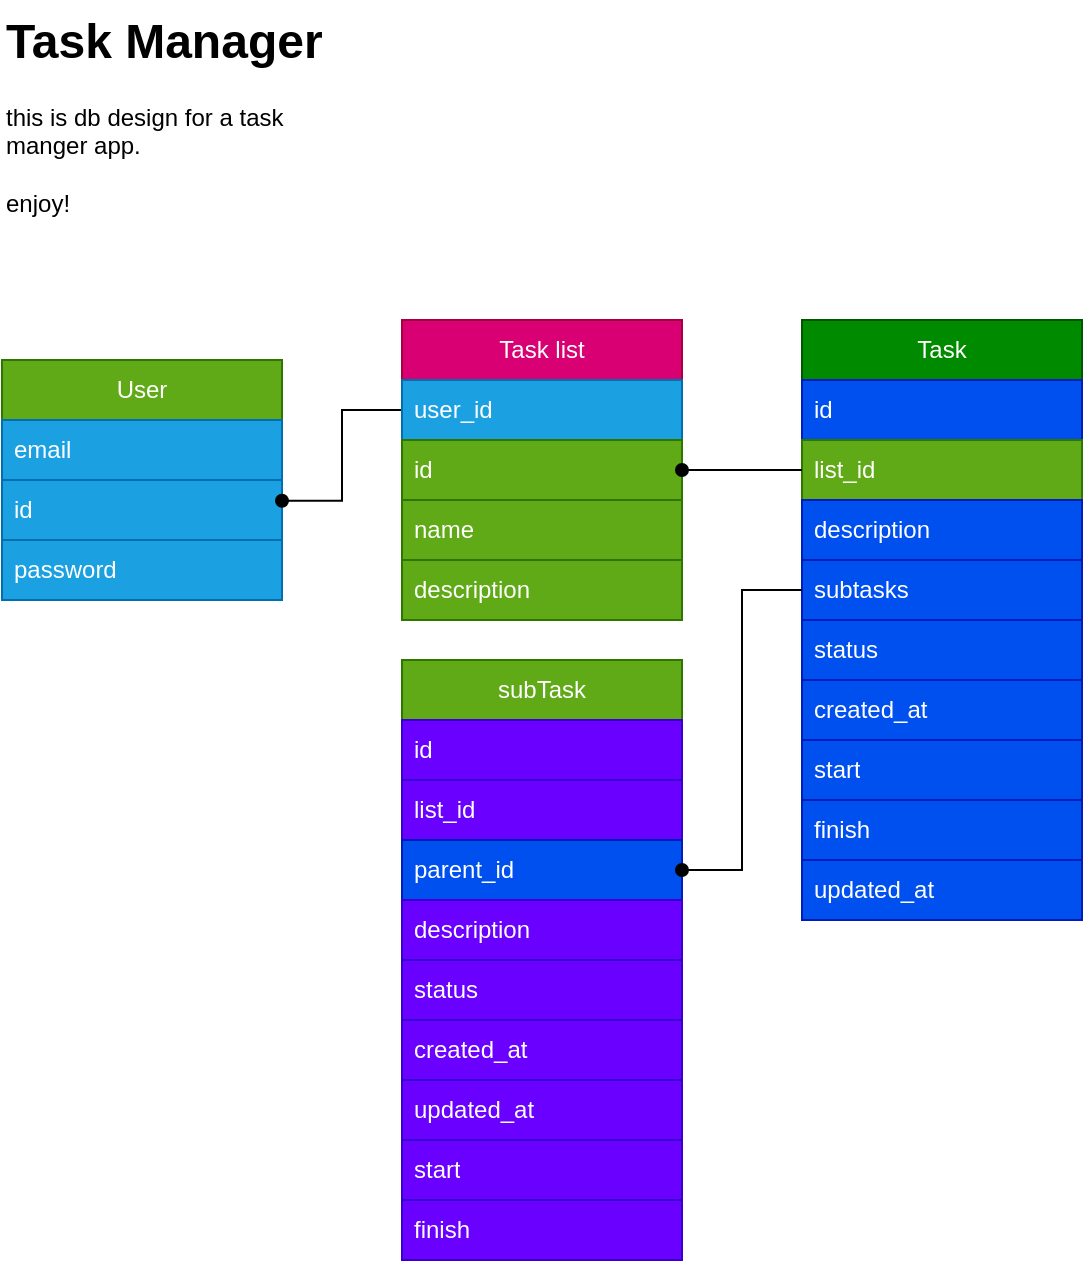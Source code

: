 <mxfile version="24.7.17">
  <diagram name="Page-1" id="aji34595ORK5RPI0AUSw">
    <mxGraphModel dx="875" dy="525" grid="1" gridSize="10" guides="1" tooltips="1" connect="1" arrows="1" fold="1" page="1" pageScale="1" pageWidth="850" pageHeight="1100" math="0" shadow="0">
      <root>
        <mxCell id="0" />
        <mxCell id="1" parent="0" />
        <mxCell id="OWQ_GVHW3374k3z6EjGO-1" value="User" style="swimlane;fontStyle=0;childLayout=stackLayout;horizontal=1;startSize=30;horizontalStack=0;resizeParent=1;resizeParentMax=0;resizeLast=0;collapsible=1;marginBottom=0;whiteSpace=wrap;html=1;fillColor=#60a917;fontColor=#ffffff;strokeColor=#2D7600;" parent="1" vertex="1">
          <mxGeometry x="120" y="220" width="140" height="120" as="geometry" />
        </mxCell>
        <mxCell id="OWQ_GVHW3374k3z6EjGO-2" value="email" style="text;strokeColor=#006EAF;fillColor=#1ba1e2;align=left;verticalAlign=middle;spacingLeft=4;spacingRight=4;overflow=hidden;points=[[0,0.5],[1,0.5]];portConstraint=eastwest;rotatable=0;whiteSpace=wrap;html=1;fontColor=#ffffff;" parent="OWQ_GVHW3374k3z6EjGO-1" vertex="1">
          <mxGeometry y="30" width="140" height="30" as="geometry" />
        </mxCell>
        <mxCell id="OWQ_GVHW3374k3z6EjGO-4" value="id" style="text;strokeColor=#006EAF;fillColor=#1ba1e2;align=left;verticalAlign=middle;spacingLeft=4;spacingRight=4;overflow=hidden;points=[[0,0.5],[1,0.5]];portConstraint=eastwest;rotatable=0;whiteSpace=wrap;html=1;fontColor=#ffffff;" parent="OWQ_GVHW3374k3z6EjGO-1" vertex="1">
          <mxGeometry y="60" width="140" height="30" as="geometry" />
        </mxCell>
        <mxCell id="OWQ_GVHW3374k3z6EjGO-3" value="password" style="text;strokeColor=#006EAF;fillColor=#1ba1e2;align=left;verticalAlign=middle;spacingLeft=4;spacingRight=4;overflow=hidden;points=[[0,0.5],[1,0.5]];portConstraint=eastwest;rotatable=0;whiteSpace=wrap;html=1;fontColor=#ffffff;" parent="OWQ_GVHW3374k3z6EjGO-1" vertex="1">
          <mxGeometry y="90" width="140" height="30" as="geometry" />
        </mxCell>
        <mxCell id="OWQ_GVHW3374k3z6EjGO-5" value="Task" style="swimlane;fontStyle=0;childLayout=stackLayout;horizontal=1;startSize=30;horizontalStack=0;resizeParent=1;resizeParentMax=0;resizeLast=0;collapsible=1;marginBottom=0;whiteSpace=wrap;html=1;fillColor=#008a00;fontColor=#ffffff;strokeColor=#005700;" parent="1" vertex="1">
          <mxGeometry x="520" y="200" width="140" height="300" as="geometry" />
        </mxCell>
        <mxCell id="OWQ_GVHW3374k3z6EjGO-6" value="id" style="text;strokeColor=#001DBC;fillColor=#0050ef;align=left;verticalAlign=middle;spacingLeft=4;spacingRight=4;overflow=hidden;points=[[0,0.5],[1,0.5]];portConstraint=eastwest;rotatable=0;whiteSpace=wrap;html=1;fontColor=#ffffff;" parent="OWQ_GVHW3374k3z6EjGO-5" vertex="1">
          <mxGeometry y="30" width="140" height="30" as="geometry" />
        </mxCell>
        <mxCell id="2oAaBlwY77pt5t3yY4y6-5" value="list_id" style="text;strokeColor=#2D7600;fillColor=#60a917;align=left;verticalAlign=middle;spacingLeft=4;spacingRight=4;overflow=hidden;points=[[0,0.5],[1,0.5]];portConstraint=eastwest;rotatable=0;whiteSpace=wrap;html=1;fontColor=#ffffff;" vertex="1" parent="OWQ_GVHW3374k3z6EjGO-5">
          <mxGeometry y="60" width="140" height="30" as="geometry" />
        </mxCell>
        <mxCell id="OWQ_GVHW3374k3z6EjGO-7" value="description" style="text;strokeColor=#001DBC;fillColor=#0050ef;align=left;verticalAlign=middle;spacingLeft=4;spacingRight=4;overflow=hidden;points=[[0,0.5],[1,0.5]];portConstraint=eastwest;rotatable=0;whiteSpace=wrap;html=1;fontColor=#ffffff;" parent="OWQ_GVHW3374k3z6EjGO-5" vertex="1">
          <mxGeometry y="90" width="140" height="30" as="geometry" />
        </mxCell>
        <mxCell id="OWQ_GVHW3374k3z6EjGO-11" value="subtasks" style="text;strokeColor=#001DBC;fillColor=#0050ef;align=left;verticalAlign=middle;spacingLeft=4;spacingRight=4;overflow=hidden;points=[[0,0.5],[1,0.5]];portConstraint=eastwest;rotatable=0;whiteSpace=wrap;html=1;fontColor=#ffffff;" parent="OWQ_GVHW3374k3z6EjGO-5" vertex="1">
          <mxGeometry y="120" width="140" height="30" as="geometry" />
        </mxCell>
        <mxCell id="OWQ_GVHW3374k3z6EjGO-8" value="status" style="text;strokeColor=#001DBC;fillColor=#0050ef;align=left;verticalAlign=middle;spacingLeft=4;spacingRight=4;overflow=hidden;points=[[0,0.5],[1,0.5]];portConstraint=eastwest;rotatable=0;whiteSpace=wrap;html=1;fontColor=#ffffff;" parent="OWQ_GVHW3374k3z6EjGO-5" vertex="1">
          <mxGeometry y="150" width="140" height="30" as="geometry" />
        </mxCell>
        <mxCell id="OWQ_GVHW3374k3z6EjGO-9" value="created_at" style="text;strokeColor=#001DBC;fillColor=#0050ef;align=left;verticalAlign=middle;spacingLeft=4;spacingRight=4;overflow=hidden;points=[[0,0.5],[1,0.5]];portConstraint=eastwest;rotatable=0;whiteSpace=wrap;html=1;fontColor=#ffffff;" parent="OWQ_GVHW3374k3z6EjGO-5" vertex="1">
          <mxGeometry y="180" width="140" height="30" as="geometry" />
        </mxCell>
        <mxCell id="2oAaBlwY77pt5t3yY4y6-8" value="start" style="text;strokeColor=#001DBC;fillColor=#0050ef;align=left;verticalAlign=middle;spacingLeft=4;spacingRight=4;overflow=hidden;points=[[0,0.5],[1,0.5]];portConstraint=eastwest;rotatable=0;whiteSpace=wrap;html=1;fontColor=#ffffff;" vertex="1" parent="OWQ_GVHW3374k3z6EjGO-5">
          <mxGeometry y="210" width="140" height="30" as="geometry" />
        </mxCell>
        <mxCell id="2oAaBlwY77pt5t3yY4y6-9" value="finish" style="text;strokeColor=#001DBC;fillColor=#0050ef;align=left;verticalAlign=middle;spacingLeft=4;spacingRight=4;overflow=hidden;points=[[0,0.5],[1,0.5]];portConstraint=eastwest;rotatable=0;whiteSpace=wrap;html=1;fontColor=#ffffff;" vertex="1" parent="OWQ_GVHW3374k3z6EjGO-5">
          <mxGeometry y="240" width="140" height="30" as="geometry" />
        </mxCell>
        <mxCell id="OWQ_GVHW3374k3z6EjGO-23" value="updated_at" style="text;strokeColor=#001DBC;fillColor=#0050ef;align=left;verticalAlign=middle;spacingLeft=4;spacingRight=4;overflow=hidden;points=[[0,0.5],[1,0.5]];portConstraint=eastwest;rotatable=0;whiteSpace=wrap;html=1;fontColor=#ffffff;" parent="OWQ_GVHW3374k3z6EjGO-5" vertex="1">
          <mxGeometry y="270" width="140" height="30" as="geometry" />
        </mxCell>
        <mxCell id="OWQ_GVHW3374k3z6EjGO-13" style="edgeStyle=orthogonalEdgeStyle;rounded=0;orthogonalLoop=1;jettySize=auto;html=1;entryX=1;entryY=0.347;entryDx=0;entryDy=0;entryPerimeter=0;endArrow=oval;endFill=1;" parent="1" source="OWQ_GVHW3374k3z6EjGO-12" target="OWQ_GVHW3374k3z6EjGO-4" edge="1">
          <mxGeometry relative="1" as="geometry" />
        </mxCell>
        <mxCell id="OWQ_GVHW3374k3z6EjGO-14" value="subTask" style="swimlane;fontStyle=0;childLayout=stackLayout;horizontal=1;startSize=30;horizontalStack=0;resizeParent=1;resizeParentMax=0;resizeLast=0;collapsible=1;marginBottom=0;whiteSpace=wrap;html=1;fillColor=#60a917;fontColor=#ffffff;strokeColor=#2D7600;" parent="1" vertex="1">
          <mxGeometry x="320" y="370" width="140" height="300" as="geometry" />
        </mxCell>
        <mxCell id="OWQ_GVHW3374k3z6EjGO-25" value="id" style="text;strokeColor=#3700CC;fillColor=#6a00ff;align=left;verticalAlign=middle;spacingLeft=4;spacingRight=4;overflow=hidden;points=[[0,0.5],[1,0.5]];portConstraint=eastwest;rotatable=0;whiteSpace=wrap;html=1;fontColor=#ffffff;" parent="OWQ_GVHW3374k3z6EjGO-14" vertex="1">
          <mxGeometry y="30" width="140" height="30" as="geometry" />
        </mxCell>
        <mxCell id="2oAaBlwY77pt5t3yY4y6-6" value="list_id" style="text;strokeColor=#3700CC;fillColor=#6a00ff;align=left;verticalAlign=middle;spacingLeft=4;spacingRight=4;overflow=hidden;points=[[0,0.5],[1,0.5]];portConstraint=eastwest;rotatable=0;whiteSpace=wrap;html=1;fontColor=#ffffff;" vertex="1" parent="OWQ_GVHW3374k3z6EjGO-14">
          <mxGeometry y="60" width="140" height="30" as="geometry" />
        </mxCell>
        <mxCell id="OWQ_GVHW3374k3z6EjGO-15" value="parent_id" style="text;strokeColor=#001DBC;fillColor=#0050ef;align=left;verticalAlign=middle;spacingLeft=4;spacingRight=4;overflow=hidden;points=[[0,0.5],[1,0.5]];portConstraint=eastwest;rotatable=0;whiteSpace=wrap;html=1;fontColor=#ffffff;" parent="OWQ_GVHW3374k3z6EjGO-14" vertex="1">
          <mxGeometry y="90" width="140" height="30" as="geometry" />
        </mxCell>
        <mxCell id="OWQ_GVHW3374k3z6EjGO-16" value="description" style="text;strokeColor=#3700CC;fillColor=#6a00ff;align=left;verticalAlign=middle;spacingLeft=4;spacingRight=4;overflow=hidden;points=[[0,0.5],[1,0.5]];portConstraint=eastwest;rotatable=0;whiteSpace=wrap;html=1;fontColor=#ffffff;" parent="OWQ_GVHW3374k3z6EjGO-14" vertex="1">
          <mxGeometry y="120" width="140" height="30" as="geometry" />
        </mxCell>
        <mxCell id="OWQ_GVHW3374k3z6EjGO-17" value="status" style="text;strokeColor=#3700CC;fillColor=#6a00ff;align=left;verticalAlign=middle;spacingLeft=4;spacingRight=4;overflow=hidden;points=[[0,0.5],[1,0.5]];portConstraint=eastwest;rotatable=0;whiteSpace=wrap;html=1;fontColor=#ffffff;" parent="OWQ_GVHW3374k3z6EjGO-14" vertex="1">
          <mxGeometry y="150" width="140" height="30" as="geometry" />
        </mxCell>
        <mxCell id="OWQ_GVHW3374k3z6EjGO-18" value="created_at" style="text;strokeColor=#3700CC;fillColor=#6a00ff;align=left;verticalAlign=middle;spacingLeft=4;spacingRight=4;overflow=hidden;points=[[0,0.5],[1,0.5]];portConstraint=eastwest;rotatable=0;whiteSpace=wrap;html=1;fontColor=#ffffff;" parent="OWQ_GVHW3374k3z6EjGO-14" vertex="1">
          <mxGeometry y="180" width="140" height="30" as="geometry" />
        </mxCell>
        <mxCell id="OWQ_GVHW3374k3z6EjGO-22" value="updated_at" style="text;strokeColor=#3700CC;fillColor=#6a00ff;align=left;verticalAlign=middle;spacingLeft=4;spacingRight=4;overflow=hidden;points=[[0,0.5],[1,0.5]];portConstraint=eastwest;rotatable=0;whiteSpace=wrap;html=1;fontColor=#ffffff;" parent="OWQ_GVHW3374k3z6EjGO-14" vertex="1">
          <mxGeometry y="210" width="140" height="30" as="geometry" />
        </mxCell>
        <mxCell id="OWQ_GVHW3374k3z6EjGO-19" value="start" style="text;strokeColor=#3700CC;fillColor=#6a00ff;align=left;verticalAlign=middle;spacingLeft=4;spacingRight=4;overflow=hidden;points=[[0,0.5],[1,0.5]];portConstraint=eastwest;rotatable=0;whiteSpace=wrap;html=1;fontColor=#ffffff;" parent="OWQ_GVHW3374k3z6EjGO-14" vertex="1">
          <mxGeometry y="240" width="140" height="30" as="geometry" />
        </mxCell>
        <mxCell id="OWQ_GVHW3374k3z6EjGO-20" value="finish" style="text;strokeColor=#3700CC;fillColor=#6a00ff;align=left;verticalAlign=middle;spacingLeft=4;spacingRight=4;overflow=hidden;points=[[0,0.5],[1,0.5]];portConstraint=eastwest;rotatable=0;whiteSpace=wrap;html=1;fontColor=#ffffff;" parent="OWQ_GVHW3374k3z6EjGO-14" vertex="1">
          <mxGeometry y="270" width="140" height="30" as="geometry" />
        </mxCell>
        <mxCell id="OWQ_GVHW3374k3z6EjGO-21" style="edgeStyle=orthogonalEdgeStyle;rounded=0;orthogonalLoop=1;jettySize=auto;html=1;endArrow=oval;endFill=1;" parent="1" source="OWQ_GVHW3374k3z6EjGO-11" target="OWQ_GVHW3374k3z6EjGO-15" edge="1">
          <mxGeometry relative="1" as="geometry" />
        </mxCell>
        <mxCell id="OWQ_GVHW3374k3z6EjGO-24" value="&lt;h1 style=&quot;margin-top: 0px;&quot;&gt;Task Manager&lt;/h1&gt;&lt;div&gt;this is db design for a task manger app.&lt;/div&gt;&lt;div&gt;&lt;br&gt;&lt;/div&gt;&lt;div&gt;enjoy!&lt;/div&gt;" style="text;html=1;whiteSpace=wrap;overflow=hidden;rounded=0;" parent="1" vertex="1">
          <mxGeometry x="120" y="40" width="180" height="120" as="geometry" />
        </mxCell>
        <mxCell id="2oAaBlwY77pt5t3yY4y6-1" value="Task list" style="swimlane;fontStyle=0;childLayout=stackLayout;horizontal=1;startSize=30;horizontalStack=0;resizeParent=1;resizeParentMax=0;resizeLast=0;collapsible=1;marginBottom=0;whiteSpace=wrap;html=1;fillColor=#d80073;fontColor=#ffffff;strokeColor=#A50040;" vertex="1" parent="1">
          <mxGeometry x="320" y="200" width="140" height="150" as="geometry" />
        </mxCell>
        <mxCell id="OWQ_GVHW3374k3z6EjGO-12" value="user_id" style="text;strokeColor=#006EAF;fillColor=#1ba1e2;align=left;verticalAlign=middle;spacingLeft=4;spacingRight=4;overflow=hidden;points=[[0,0.5],[1,0.5]];portConstraint=eastwest;rotatable=0;whiteSpace=wrap;html=1;fontColor=#ffffff;" parent="2oAaBlwY77pt5t3yY4y6-1" vertex="1">
          <mxGeometry y="30" width="140" height="30" as="geometry" />
        </mxCell>
        <mxCell id="2oAaBlwY77pt5t3yY4y6-2" value="id" style="text;strokeColor=#2D7600;fillColor=#60a917;align=left;verticalAlign=middle;spacingLeft=4;spacingRight=4;overflow=hidden;points=[[0,0.5],[1,0.5]];portConstraint=eastwest;rotatable=0;whiteSpace=wrap;html=1;fontColor=#ffffff;" vertex="1" parent="2oAaBlwY77pt5t3yY4y6-1">
          <mxGeometry y="60" width="140" height="30" as="geometry" />
        </mxCell>
        <mxCell id="2oAaBlwY77pt5t3yY4y6-3" value="name" style="text;strokeColor=#2D7600;fillColor=#60a917;align=left;verticalAlign=middle;spacingLeft=4;spacingRight=4;overflow=hidden;points=[[0,0.5],[1,0.5]];portConstraint=eastwest;rotatable=0;whiteSpace=wrap;html=1;fontColor=#ffffff;" vertex="1" parent="2oAaBlwY77pt5t3yY4y6-1">
          <mxGeometry y="90" width="140" height="30" as="geometry" />
        </mxCell>
        <mxCell id="2oAaBlwY77pt5t3yY4y6-4" value="description" style="text;strokeColor=#2D7600;fillColor=#60a917;align=left;verticalAlign=middle;spacingLeft=4;spacingRight=4;overflow=hidden;points=[[0,0.5],[1,0.5]];portConstraint=eastwest;rotatable=0;whiteSpace=wrap;html=1;fontColor=#ffffff;" vertex="1" parent="2oAaBlwY77pt5t3yY4y6-1">
          <mxGeometry y="120" width="140" height="30" as="geometry" />
        </mxCell>
        <mxCell id="2oAaBlwY77pt5t3yY4y6-7" style="edgeStyle=orthogonalEdgeStyle;rounded=0;orthogonalLoop=1;jettySize=auto;html=1;endArrow=oval;endFill=1;" edge="1" parent="1" source="2oAaBlwY77pt5t3yY4y6-5" target="2oAaBlwY77pt5t3yY4y6-2">
          <mxGeometry relative="1" as="geometry" />
        </mxCell>
      </root>
    </mxGraphModel>
  </diagram>
</mxfile>
